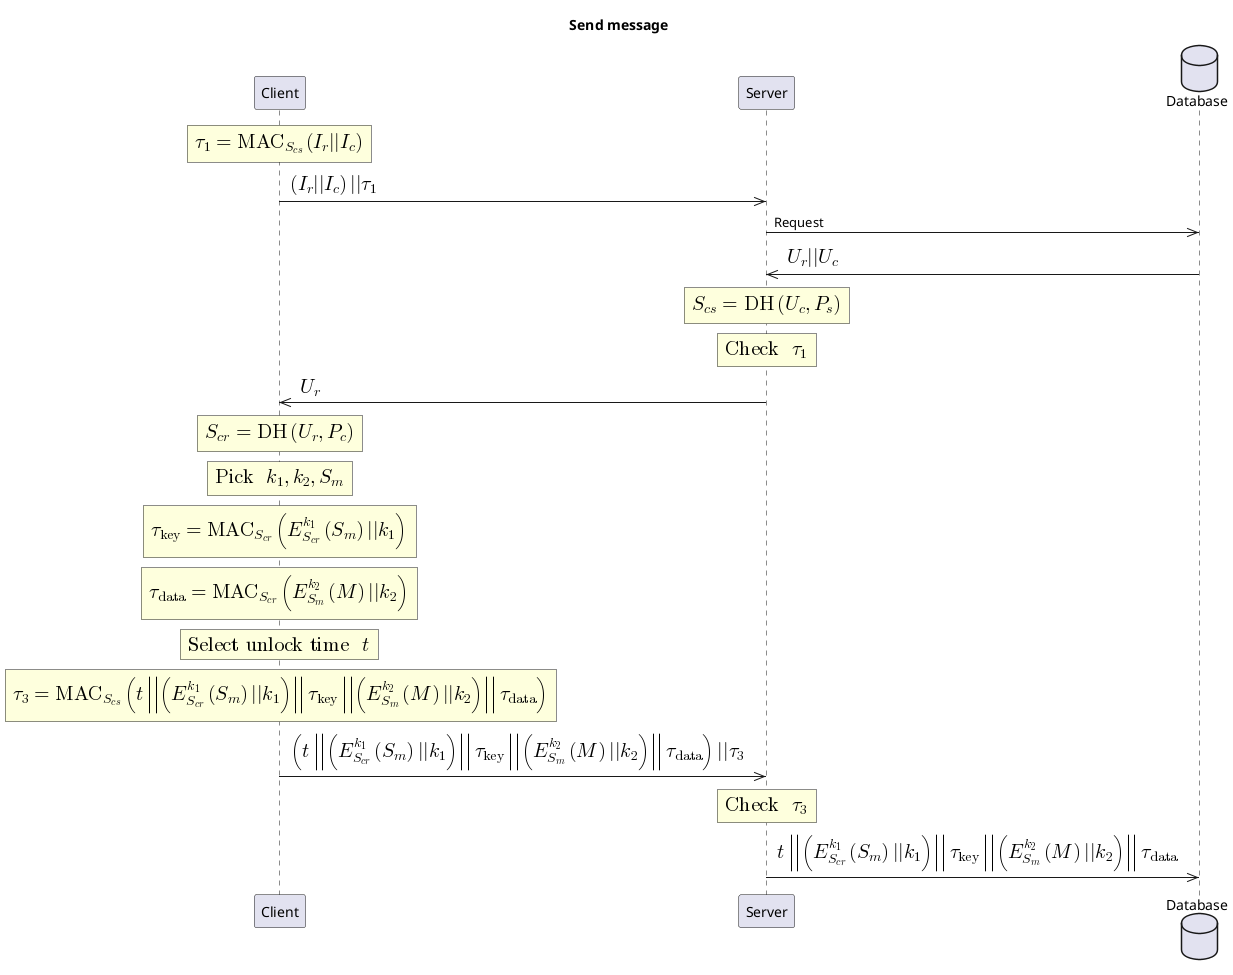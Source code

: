 @startuml
title Send message
participant Client
participant Server
database Database


rnote over Client
  <math>\tau_1 = "MAC"_{S_{cs}}(I_r || I_c)</math>
end rnote

Client ->> Server: <math>(I_r || I_c) || \tau_1</math>

Server ->> Database: Request
Database ->> Server: <math>U_r || U_c</math>

rnote over Server
  <math>S_{cs} = "DH"(U_c, P_s)</math>
end rnote

rnote over Server
  <math>"Check " \tau_1</math>
end rnote

Server ->> Client: <math>U_r</math>

rnote over Client
  <math>S_{cr} = "DH"(U_r, P_c)</math>
end rnote

rnote over Client
  <math>"Pick "k_1, k_2, S_m</math>
end rnote

rnote over Client
  <math>\tau_{"key"} = "MAC"_{S_{cr}}(E_{S_{cr}}^{k_1}(S_m) || k_1)</math>
end rnote

rnote over Client
  <math>\tau_{"data"} = "MAC"_{S_{cr}}(E_{S_m}^{k_2}(M) || k_2)</math>
end rnote

rnote over Client
<math>"Select unlock time " t</math>
end rnote

rnote over Client
  <math>\tau_3 = "MAC"_{S_{cs}}(t || (E_{S_{cr}}^{k_1}(S_m) || k_1) || \tau_"key" || (E_{S_m}^{k_2}(M) || k_2) || \tau_"data") </math>
end rnote


Client ->> Server: <math>(t ||(E_{S_{cr}}^{k_1}(S_m) || k_1) || \tau_"key" || (E_{S_m}^{k_2}(M) || k_2) || \tau_"data") || \tau_3</math>

rnote over Server
  <math>"Check " \tau_3</math>
end rnote


Server ->> Database: <math>t || (E_{S_{cr}}^{k_1}(S_m) || k_1) || \tau_"key" || (E_{S_m}^{k_2}(M) || k_2) || \tau_"data"</math>
@enduml